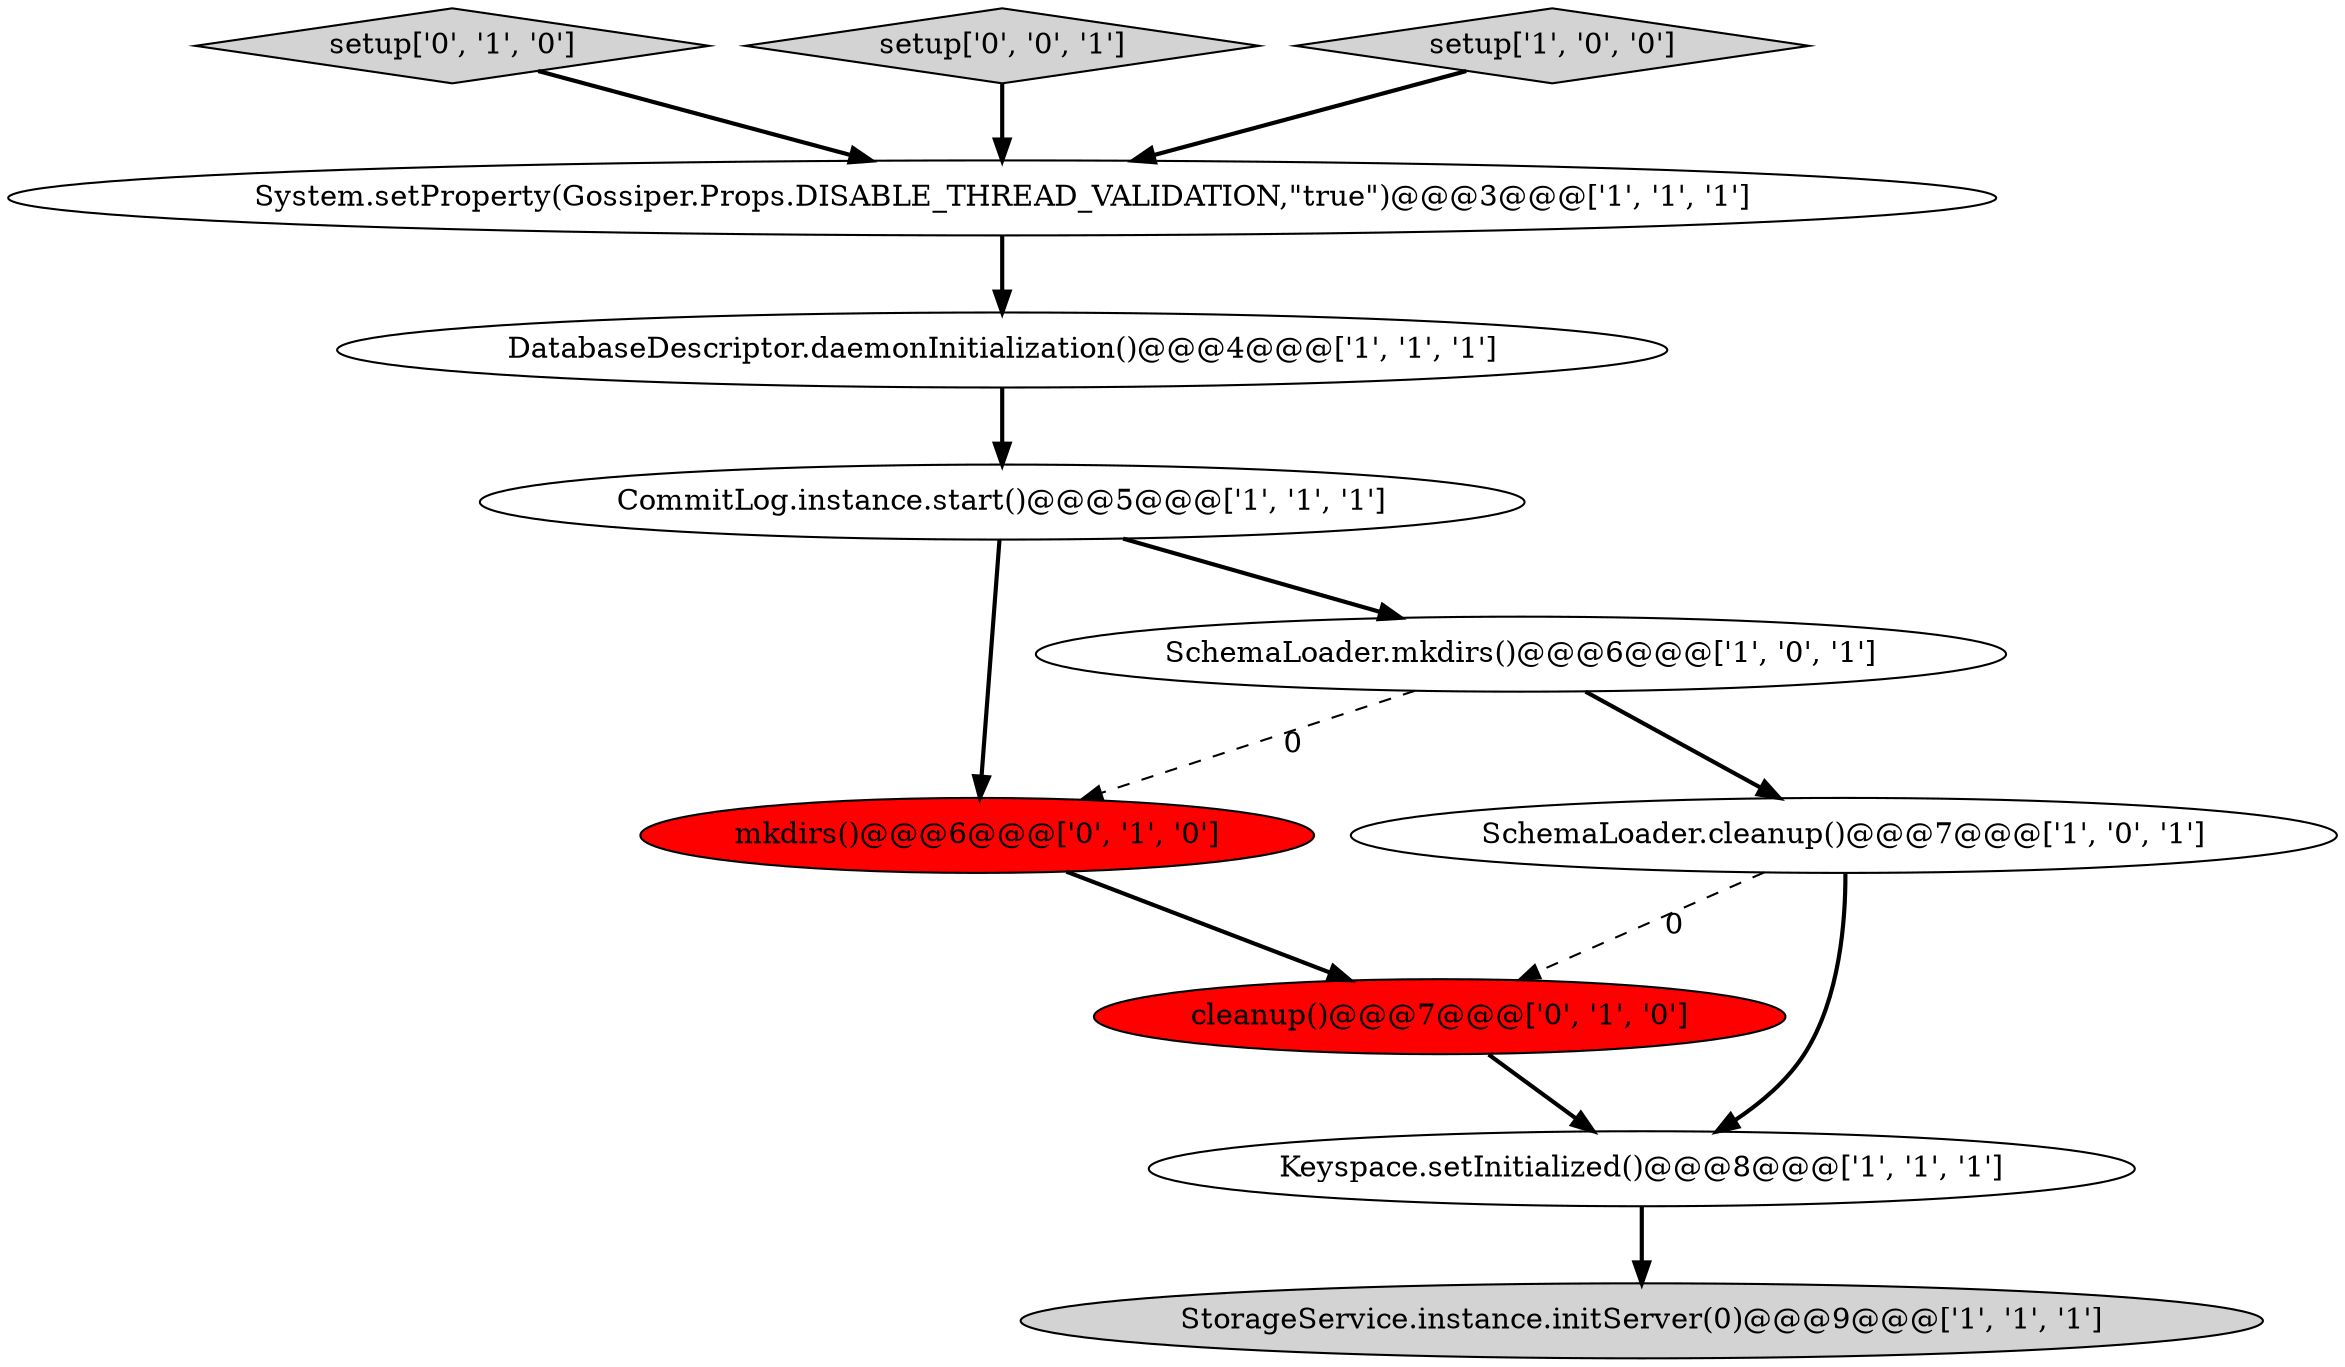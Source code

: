 digraph {
8 [style = filled, label = "cleanup()@@@7@@@['0', '1', '0']", fillcolor = red, shape = ellipse image = "AAA1AAABBB2BBB"];
2 [style = filled, label = "DatabaseDescriptor.daemonInitialization()@@@4@@@['1', '1', '1']", fillcolor = white, shape = ellipse image = "AAA0AAABBB1BBB"];
0 [style = filled, label = "SchemaLoader.cleanup()@@@7@@@['1', '0', '1']", fillcolor = white, shape = ellipse image = "AAA0AAABBB1BBB"];
3 [style = filled, label = "CommitLog.instance.start()@@@5@@@['1', '1', '1']", fillcolor = white, shape = ellipse image = "AAA0AAABBB1BBB"];
10 [style = filled, label = "setup['0', '1', '0']", fillcolor = lightgray, shape = diamond image = "AAA0AAABBB2BBB"];
4 [style = filled, label = "StorageService.instance.initServer(0)@@@9@@@['1', '1', '1']", fillcolor = lightgray, shape = ellipse image = "AAA0AAABBB1BBB"];
6 [style = filled, label = "System.setProperty(Gossiper.Props.DISABLE_THREAD_VALIDATION,\"true\")@@@3@@@['1', '1', '1']", fillcolor = white, shape = ellipse image = "AAA0AAABBB1BBB"];
9 [style = filled, label = "mkdirs()@@@6@@@['0', '1', '0']", fillcolor = red, shape = ellipse image = "AAA1AAABBB2BBB"];
11 [style = filled, label = "setup['0', '0', '1']", fillcolor = lightgray, shape = diamond image = "AAA0AAABBB3BBB"];
7 [style = filled, label = "SchemaLoader.mkdirs()@@@6@@@['1', '0', '1']", fillcolor = white, shape = ellipse image = "AAA0AAABBB1BBB"];
1 [style = filled, label = "Keyspace.setInitialized()@@@8@@@['1', '1', '1']", fillcolor = white, shape = ellipse image = "AAA0AAABBB1BBB"];
5 [style = filled, label = "setup['1', '0', '0']", fillcolor = lightgray, shape = diamond image = "AAA0AAABBB1BBB"];
3->9 [style = bold, label=""];
8->1 [style = bold, label=""];
0->8 [style = dashed, label="0"];
1->4 [style = bold, label=""];
7->0 [style = bold, label=""];
5->6 [style = bold, label=""];
3->7 [style = bold, label=""];
9->8 [style = bold, label=""];
7->9 [style = dashed, label="0"];
0->1 [style = bold, label=""];
10->6 [style = bold, label=""];
2->3 [style = bold, label=""];
11->6 [style = bold, label=""];
6->2 [style = bold, label=""];
}
